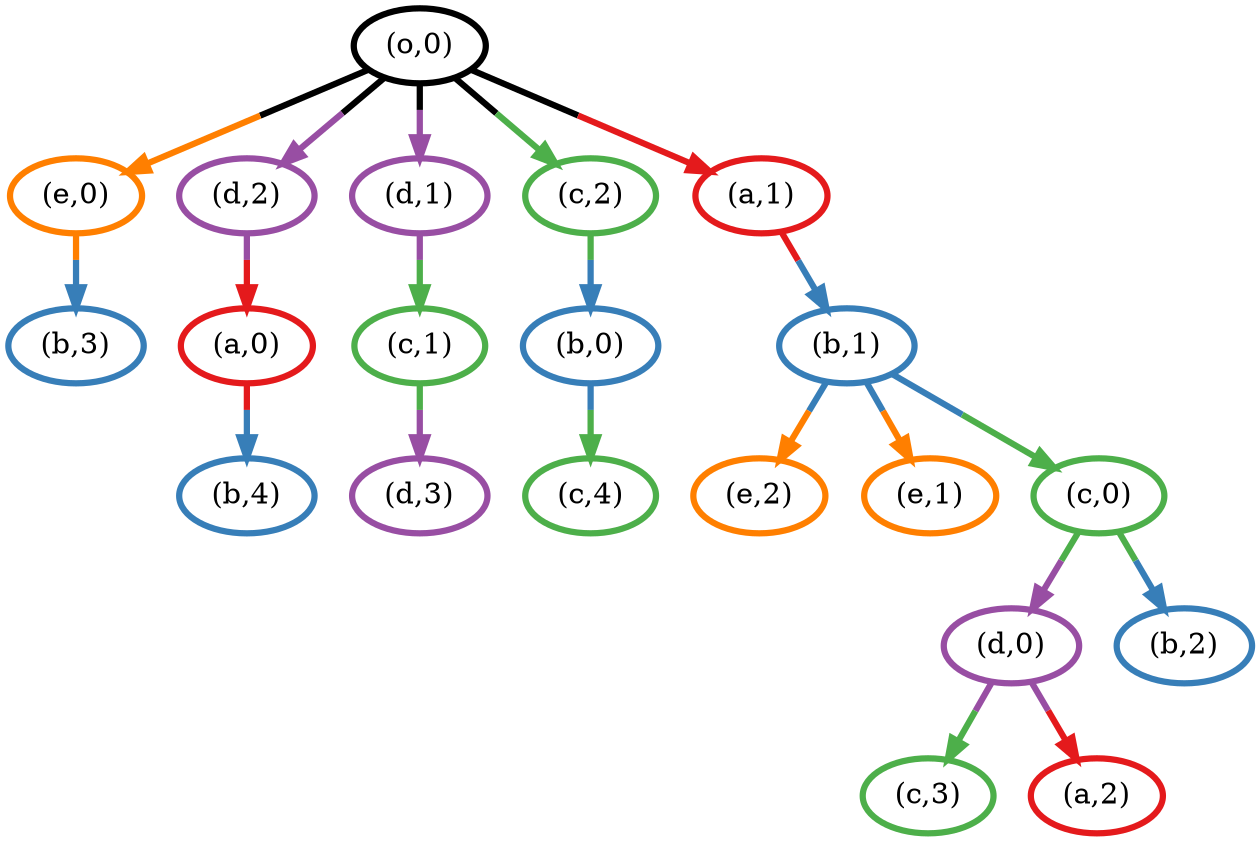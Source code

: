 digraph G {
	20 [penwidth=3,colorscheme=set19,color=-589399745,label="(o,0)"]
	19 [penwidth=3,colorscheme=set19,color=2,label="(b,3)"]
	18 [penwidth=3,colorscheme=set19,color=5,label="(e,0)"]
	17 [penwidth=3,colorscheme=set19,color=4,label="(d,2)"]
	16 [penwidth=3,colorscheme=set19,color=4,label="(d,1)"]
	15 [penwidth=3,colorscheme=set19,color=3,label="(c,3)"]
	14 [penwidth=3,colorscheme=set19,color=1,label="(a,2)"]
	13 [penwidth=3,colorscheme=set19,color=3,label="(c,2)"]
	12 [penwidth=3,colorscheme=set19,color=4,label="(d,3)"]
	11 [penwidth=3,colorscheme=set19,color=3,label="(c,1)"]
	10 [penwidth=3,colorscheme=set19,color=4,label="(d,0)"]
	9 [penwidth=3,colorscheme=set19,color=2,label="(b,2)"]
	8 [penwidth=3,colorscheme=set19,color=5,label="(e,2)"]
	7 [penwidth=3,colorscheme=set19,color=5,label="(e,1)"]
	6 [penwidth=3,colorscheme=set19,color=3,label="(c,0)"]
	5 [penwidth=3,colorscheme=set19,color=3,label="(c,4)"]
	4 [penwidth=3,colorscheme=set19,color=2,label="(b,0)"]
	3 [penwidth=3,colorscheme=set19,color=2,label="(b,1)"]
	2 [penwidth=3,colorscheme=set19,color=1,label="(a,1)"]
	1 [penwidth=3,colorscheme=set19,color=2,label="(b,4)"]
	0 [penwidth=3,colorscheme=set19,color=1,label="(a,0)"]
	20 -> 18 [penwidth=3,colorscheme=set19,color="-589399745;0.5:5"]
	20 -> 17 [penwidth=3,colorscheme=set19,color="-589399745;0.5:4"]
	20 -> 16 [penwidth=3,colorscheme=set19,color="-589399745;0.5:4"]
	20 -> 13 [penwidth=3,colorscheme=set19,color="-589399745;0.5:3"]
	20 -> 2 [penwidth=3,colorscheme=set19,color="-589399745;0.5:1"]
	18 -> 19 [penwidth=3,colorscheme=set19,color="5;0.5:2"]
	17 -> 0 [penwidth=3,colorscheme=set19,color="4;0.5:1"]
	16 -> 11 [penwidth=3,colorscheme=set19,color="4;0.5:3"]
	13 -> 4 [penwidth=3,colorscheme=set19,color="3;0.5:2"]
	11 -> 12 [penwidth=3,colorscheme=set19,color="3;0.5:4"]
	10 -> 15 [penwidth=3,colorscheme=set19,color="4;0.5:3"]
	10 -> 14 [penwidth=3,colorscheme=set19,color="4;0.5:1"]
	6 -> 10 [penwidth=3,colorscheme=set19,color="3;0.5:4"]
	6 -> 9 [penwidth=3,colorscheme=set19,color="3;0.5:2"]
	4 -> 5 [penwidth=3,colorscheme=set19,color="2;0.5:3"]
	3 -> 8 [penwidth=3,colorscheme=set19,color="2;0.5:5"]
	3 -> 7 [penwidth=3,colorscheme=set19,color="2;0.5:5"]
	3 -> 6 [penwidth=3,colorscheme=set19,color="2;0.5:3"]
	2 -> 3 [penwidth=3,colorscheme=set19,color="1;0.5:2"]
	0 -> 1 [penwidth=3,colorscheme=set19,color="1;0.5:2"]
}